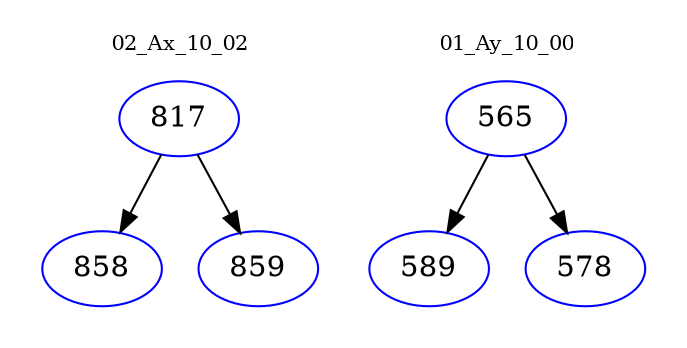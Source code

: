 digraph{
subgraph cluster_0 {
color = white
label = "02_Ax_10_02";
fontsize=10;
T0_817 [label="817", color="blue"]
T0_817 -> T0_858 [color="black"]
T0_858 [label="858", color="blue"]
T0_817 -> T0_859 [color="black"]
T0_859 [label="859", color="blue"]
}
subgraph cluster_1 {
color = white
label = "01_Ay_10_00";
fontsize=10;
T1_565 [label="565", color="blue"]
T1_565 -> T1_589 [color="black"]
T1_589 [label="589", color="blue"]
T1_565 -> T1_578 [color="black"]
T1_578 [label="578", color="blue"]
}
}
